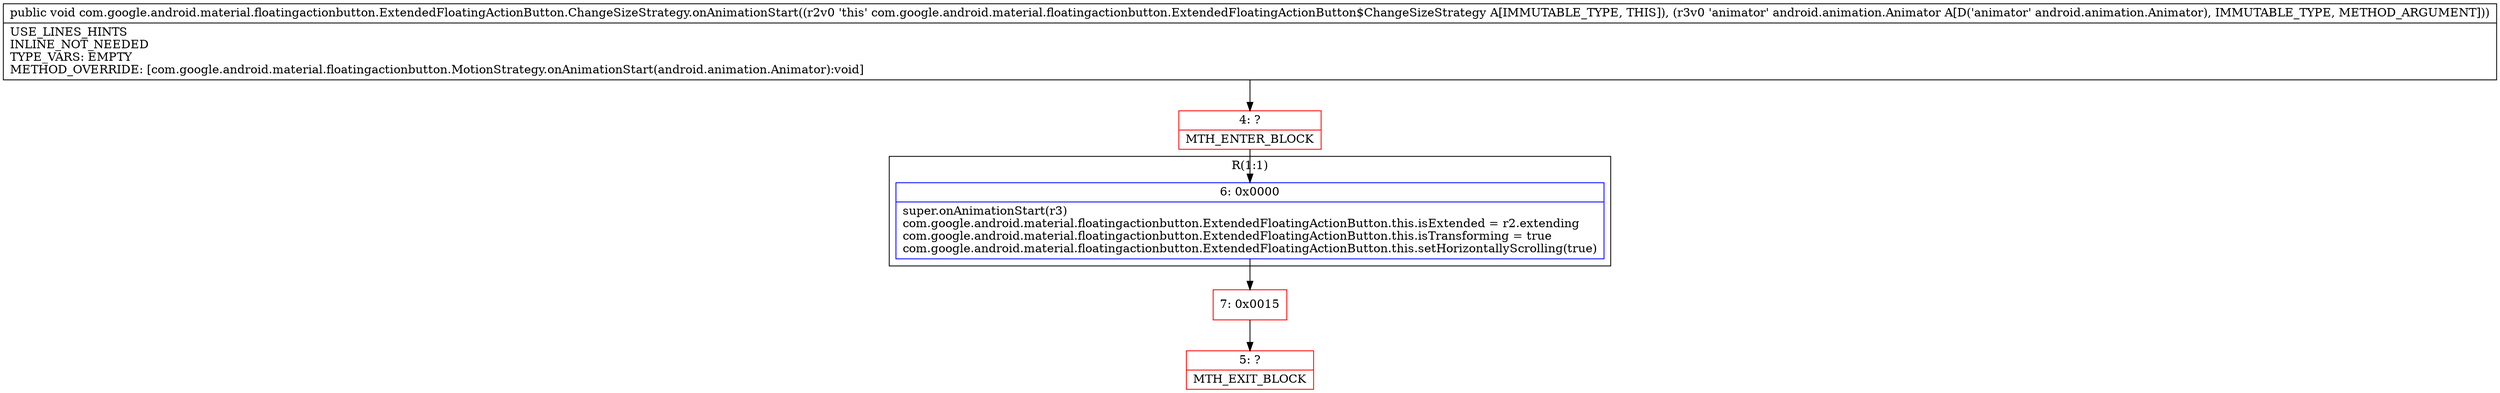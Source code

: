 digraph "CFG forcom.google.android.material.floatingactionbutton.ExtendedFloatingActionButton.ChangeSizeStrategy.onAnimationStart(Landroid\/animation\/Animator;)V" {
subgraph cluster_Region_621503136 {
label = "R(1:1)";
node [shape=record,color=blue];
Node_6 [shape=record,label="{6\:\ 0x0000|super.onAnimationStart(r3)\lcom.google.android.material.floatingactionbutton.ExtendedFloatingActionButton.this.isExtended = r2.extending\lcom.google.android.material.floatingactionbutton.ExtendedFloatingActionButton.this.isTransforming = true\lcom.google.android.material.floatingactionbutton.ExtendedFloatingActionButton.this.setHorizontallyScrolling(true)\l}"];
}
Node_4 [shape=record,color=red,label="{4\:\ ?|MTH_ENTER_BLOCK\l}"];
Node_7 [shape=record,color=red,label="{7\:\ 0x0015}"];
Node_5 [shape=record,color=red,label="{5\:\ ?|MTH_EXIT_BLOCK\l}"];
MethodNode[shape=record,label="{public void com.google.android.material.floatingactionbutton.ExtendedFloatingActionButton.ChangeSizeStrategy.onAnimationStart((r2v0 'this' com.google.android.material.floatingactionbutton.ExtendedFloatingActionButton$ChangeSizeStrategy A[IMMUTABLE_TYPE, THIS]), (r3v0 'animator' android.animation.Animator A[D('animator' android.animation.Animator), IMMUTABLE_TYPE, METHOD_ARGUMENT]))  | USE_LINES_HINTS\lINLINE_NOT_NEEDED\lTYPE_VARS: EMPTY\lMETHOD_OVERRIDE: [com.google.android.material.floatingactionbutton.MotionStrategy.onAnimationStart(android.animation.Animator):void]\l}"];
MethodNode -> Node_4;Node_6 -> Node_7;
Node_4 -> Node_6;
Node_7 -> Node_5;
}

